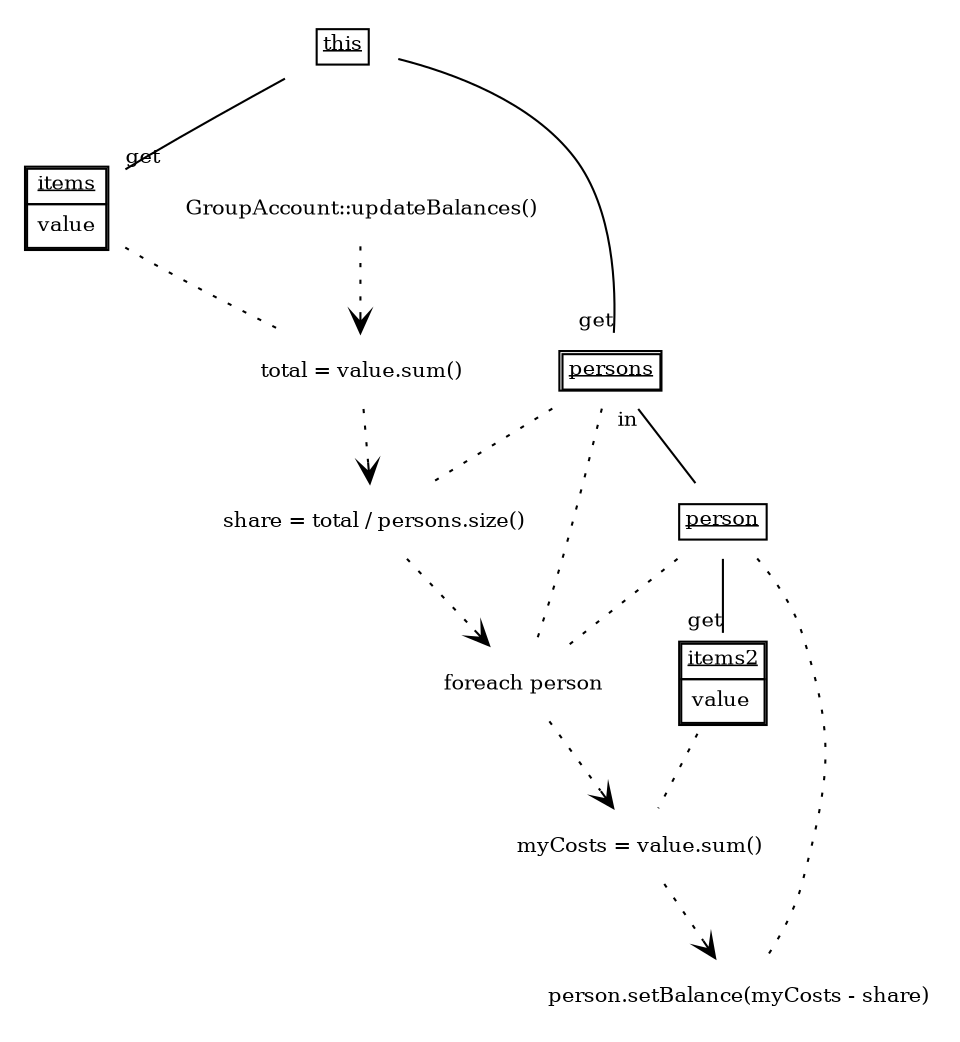 
 digraph TrafoOpDiagram {
    node [shape = none, fontsize = 10]; 
    edge [fontsize = 10];
    
    
    this [label=<<table border='0' cellborder='1' cellspacing='0'> <tr> <td><u>this</u></td> </tr>  </table>>];
    items [label=<<table border='1' cellborder='1' cellspacing='0'> <tr> <td><u>items</u></td> </tr> <tr><td><table border='0' cellborder='0' cellspacing='0'> <tr><td align='left'>value</td></tr> </table></td></tr> </table>>];
    persons [label=<<table border='1' cellborder='1' cellspacing='0'> <tr> <td><u>persons</u></td> </tr>  </table>>];
    person [label=<<table border='0' cellborder='1' cellspacing='0'> <tr> <td><u>person</u></td> </tr>  </table>>];
    items2 [label=<<table border='1' cellborder='1' cellspacing='0'> <tr> <td><u>items2</u></td> </tr> <tr><td><table border='0' cellborder='0' cellspacing='0'> <tr><td align='left'>value</td></tr> </table></td></tr> </table>>];
    
    
    GroupAccountupdateBalances [label=<<table border='0' cellborder='0' cellspacing='0'><tr><td>GroupAccount::updateBalances()</td></tr></table>>];
    totalvaluesum [label=<<table border='0' cellborder='0' cellspacing='0'><tr><td>total = value.sum()</td></tr></table>>];
    sharetotalpersonssize [label=<<table border='0' cellborder='0' cellspacing='0'><tr><td>share = total / persons.size()</td></tr></table>>];
    foreachperson [label=<<table border='0' cellborder='0' cellspacing='0'><tr><td>foreach person</td></tr></table>>];
    myCostsvaluesum [label=<<table border='0' cellborder='0' cellspacing='0'><tr><td>myCosts = value.sum()</td></tr></table>>];
    personsetBalancemyCostsshare [label=<<table border='0' cellborder='0' cellspacing='0'><tr><td>person.setBalance(myCosts - share)</td></tr></table>>];
    
    
    this -> items [headlabel = "get" taillabel = "" arrowhead = "none" ];
    this -> persons [headlabel = "get" taillabel = "" arrowhead = "none" ];
    persons -> person [headlabel = "" taillabel = "in" arrowhead = "none" ];
    person -> items2 [headlabel = "get" taillabel = "" arrowhead = "none" ];
    GroupAccountupdateBalances -> totalvaluesum [style = "dotted", arrowhead = "vee"];
    totalvaluesum -> sharetotalpersonssize [style = "dotted", arrowhead = "vee"];
    items -> totalvaluesum [style = "dotted" arrowhead = "none"];
    sharetotalpersonssize -> foreachperson [style = "dotted", arrowhead = "vee"];
    persons -> sharetotalpersonssize [style = "dotted" arrowhead = "none"];
    foreachperson -> myCostsvaluesum [style = "dotted", arrowhead = "vee"];
    person -> foreachperson [style = "dotted" arrowhead = "none"];
    persons -> foreachperson [style = "dotted" arrowhead = "none"];
    myCostsvaluesum -> personsetBalancemyCostsshare [style = "dotted", arrowhead = "vee"];
    items2 -> myCostsvaluesum [style = "dotted" arrowhead = "none"];
    person -> personsetBalancemyCostsshare [style = "dotted" arrowhead = "none"];
}
